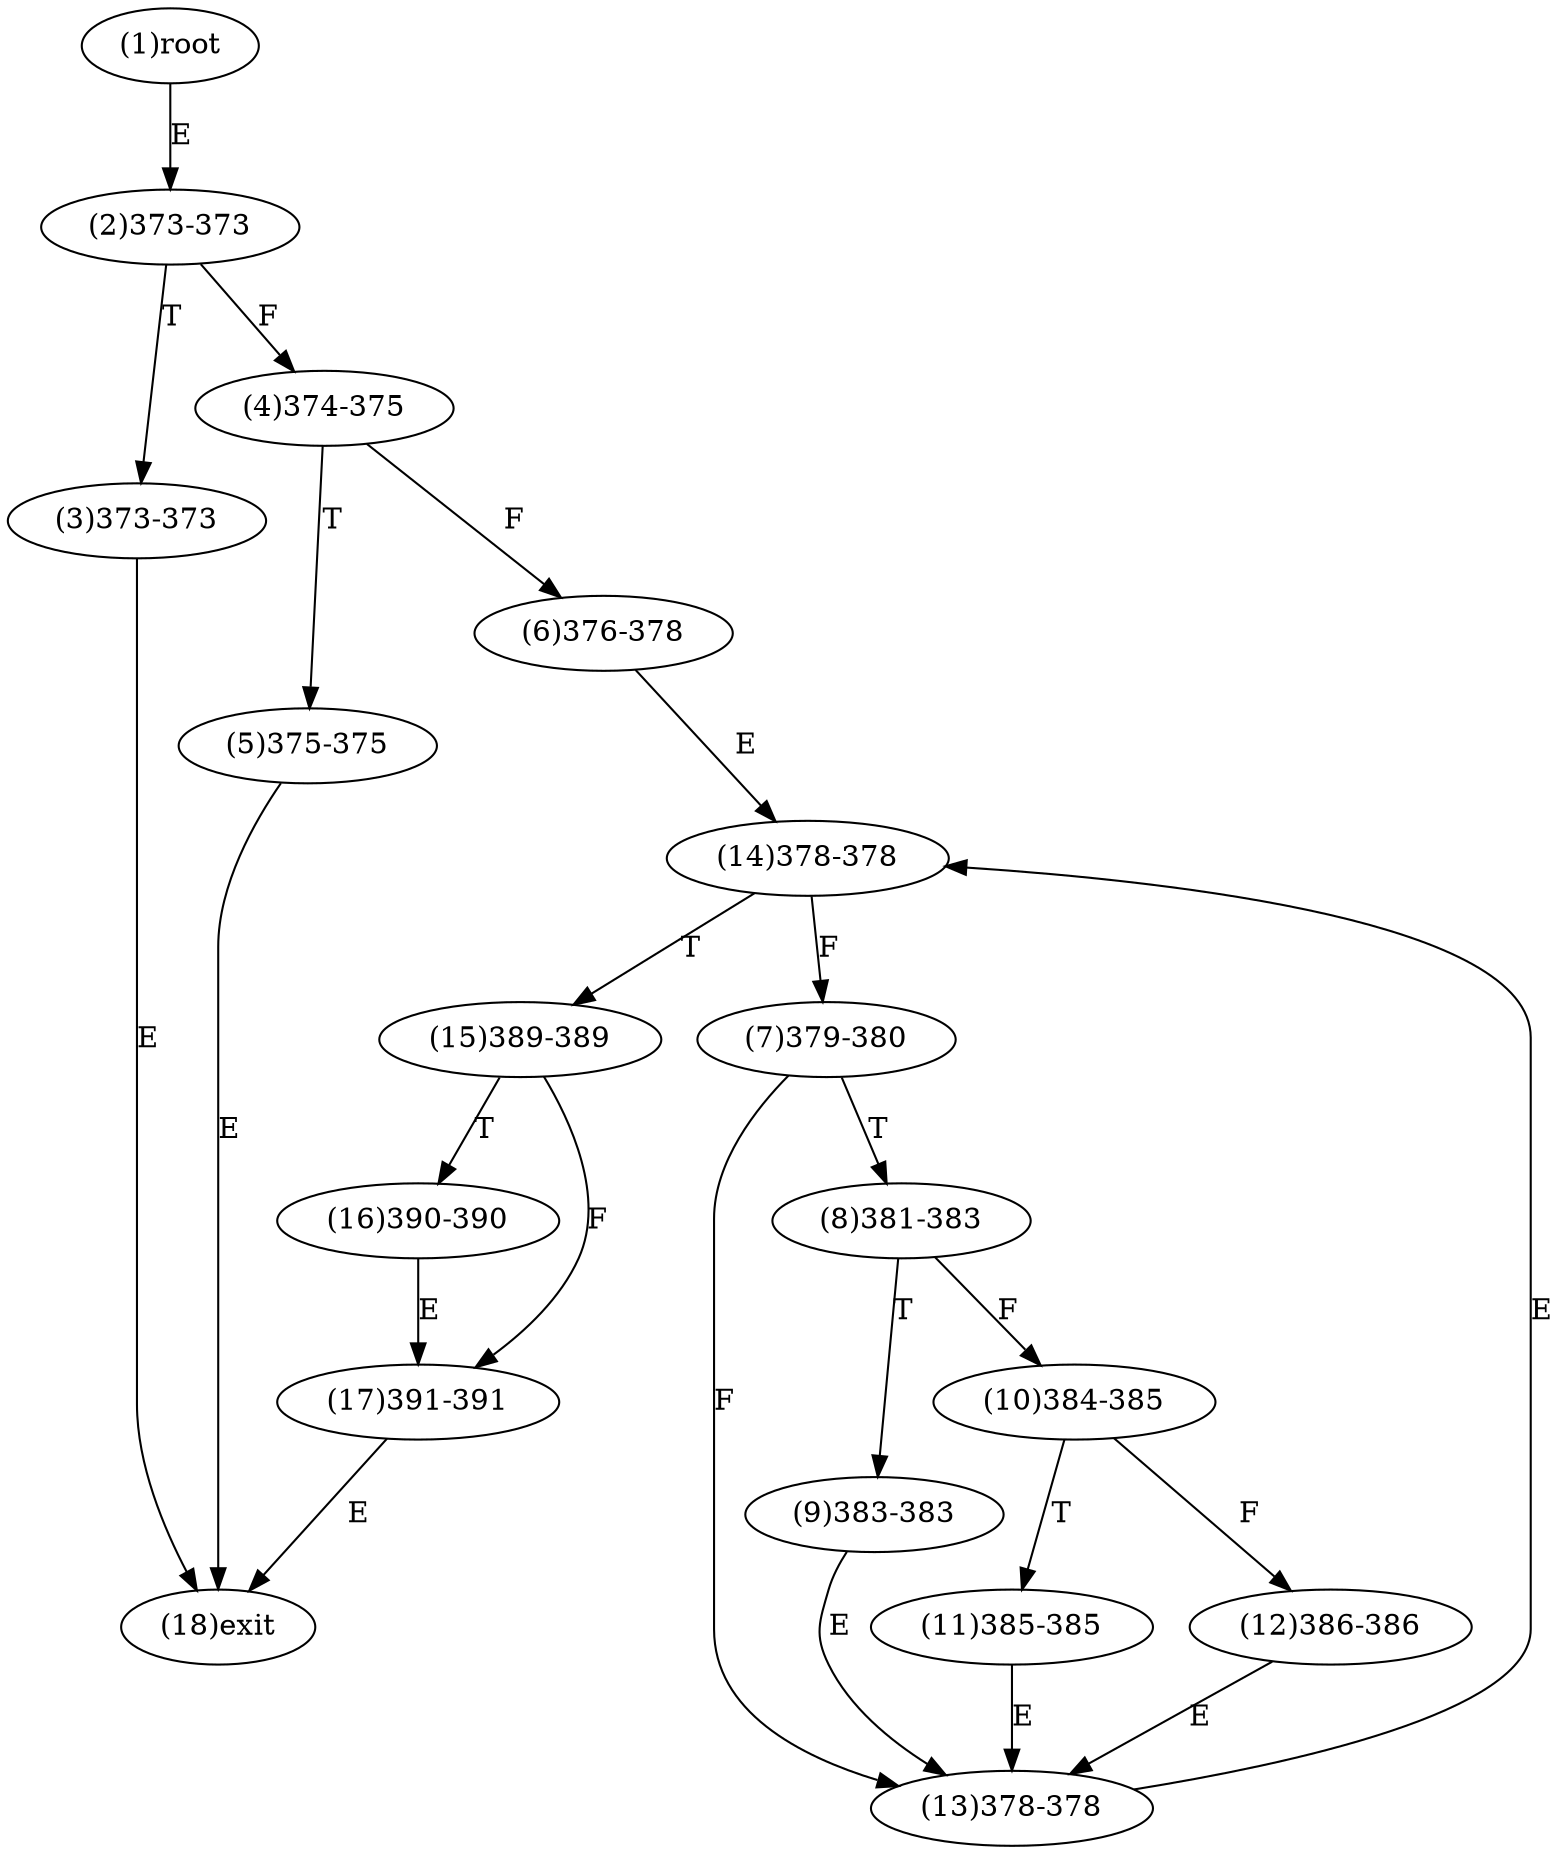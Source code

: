 digraph "" { 
1[ label="(1)root"];
2[ label="(2)373-373"];
3[ label="(3)373-373"];
4[ label="(4)374-375"];
5[ label="(5)375-375"];
6[ label="(6)376-378"];
7[ label="(7)379-380"];
8[ label="(8)381-383"];
9[ label="(9)383-383"];
10[ label="(10)384-385"];
11[ label="(11)385-385"];
12[ label="(12)386-386"];
13[ label="(13)378-378"];
14[ label="(14)378-378"];
15[ label="(15)389-389"];
17[ label="(17)391-391"];
16[ label="(16)390-390"];
18[ label="(18)exit"];
1->2[ label="E"];
2->4[ label="F"];
2->3[ label="T"];
3->18[ label="E"];
4->6[ label="F"];
4->5[ label="T"];
5->18[ label="E"];
6->14[ label="E"];
7->13[ label="F"];
7->8[ label="T"];
8->10[ label="F"];
8->9[ label="T"];
9->13[ label="E"];
10->12[ label="F"];
10->11[ label="T"];
11->13[ label="E"];
12->13[ label="E"];
13->14[ label="E"];
14->7[ label="F"];
14->15[ label="T"];
15->17[ label="F"];
15->16[ label="T"];
16->17[ label="E"];
17->18[ label="E"];
}